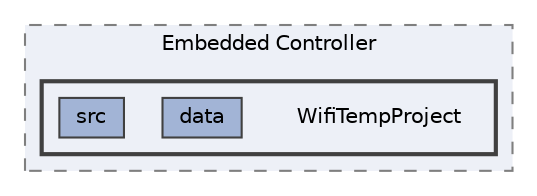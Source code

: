 digraph "h5/Embedded Controller/WifiTempProject"
{
 // LATEX_PDF_SIZE
  bgcolor="transparent";
  edge [fontname=Helvetica,fontsize=10,labelfontname=Helvetica,labelfontsize=10];
  node [fontname=Helvetica,fontsize=10,shape=box,height=0.2,width=0.4];
  compound=true
  subgraph clusterdir_11d0ba97691f1d293fdd6aa67a0e9b5e {
    graph [ bgcolor="#edf0f7", pencolor="grey50", label="Embedded Controller", fontname=Helvetica,fontsize=10 style="filled,dashed", URL="dir_11d0ba97691f1d293fdd6aa67a0e9b5e.html",tooltip=""]
  subgraph clusterdir_dd39c6fe24bddac1cd17cc2a90fd841f {
    graph [ bgcolor="#edf0f7", pencolor="grey25", label="", fontname=Helvetica,fontsize=10 style="filled,bold", URL="dir_dd39c6fe24bddac1cd17cc2a90fd841f.html",tooltip=""]
    dir_dd39c6fe24bddac1cd17cc2a90fd841f [shape=plaintext, label="WifiTempProject"];
  dir_40c1d408b6a86ad04ae41bf003b8692c [label="data", fillcolor="#a2b4d6", color="grey25", style="filled", URL="dir_40c1d408b6a86ad04ae41bf003b8692c.html",tooltip=""];
  dir_c053a050248f4393258cc5de1c4e8a04 [label="src", fillcolor="#a2b4d6", color="grey25", style="filled", URL="dir_c053a050248f4393258cc5de1c4e8a04.html",tooltip=""];
  }
  }
}
